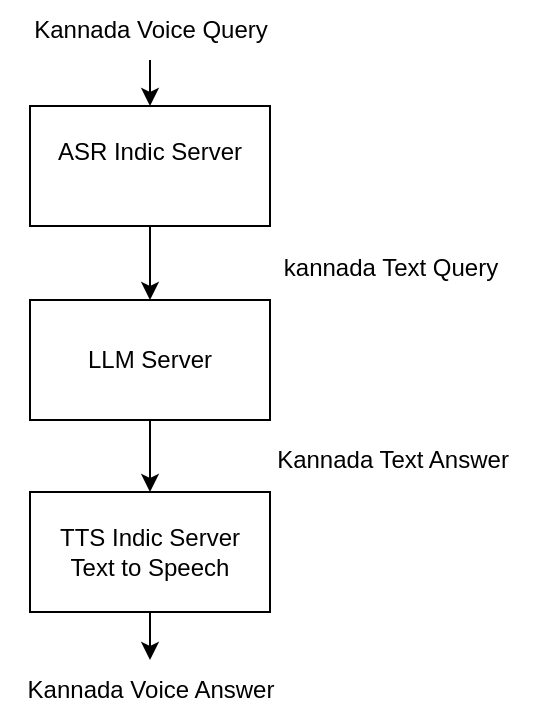 <mxfile version="26.0.16">
  <diagram name="Page-1" id="TjPUEq3-6Y8OgARFmF61">
    <mxGraphModel dx="1364" dy="795" grid="1" gridSize="10" guides="1" tooltips="1" connect="1" arrows="1" fold="1" page="1" pageScale="1" pageWidth="850" pageHeight="1100" math="0" shadow="0">
      <root>
        <mxCell id="0" />
        <mxCell id="1" parent="0" />
        <mxCell id="7NWk5v_2v0UnBuUJUOe5-3" value="" style="edgeStyle=orthogonalEdgeStyle;rounded=0;orthogonalLoop=1;jettySize=auto;html=1;" parent="1" source="7NWk5v_2v0UnBuUJUOe5-1" target="7NWk5v_2v0UnBuUJUOe5-2" edge="1">
          <mxGeometry relative="1" as="geometry" />
        </mxCell>
        <mxCell id="7NWk5v_2v0UnBuUJUOe5-1" value="Kannada Voice Query" style="text;html=1;align=center;verticalAlign=middle;resizable=0;points=[];autosize=1;strokeColor=none;fillColor=none;" parent="1" vertex="1">
          <mxGeometry x="170" y="100" width="140" height="30" as="geometry" />
        </mxCell>
        <mxCell id="0TG9Rx1MB_WgbgwVpx9S-3" value="" style="edgeStyle=orthogonalEdgeStyle;rounded=0;orthogonalLoop=1;jettySize=auto;html=1;" edge="1" parent="1" source="7NWk5v_2v0UnBuUJUOe5-2" target="7NWk5v_2v0UnBuUJUOe5-10">
          <mxGeometry relative="1" as="geometry" />
        </mxCell>
        <mxCell id="7NWk5v_2v0UnBuUJUOe5-2" value="&lt;div&gt;ASR Indic Server&lt;/div&gt;&lt;div&gt;&lt;br&gt;&lt;/div&gt;" style="whiteSpace=wrap;html=1;" parent="1" vertex="1">
          <mxGeometry x="180" y="153" width="120" height="60" as="geometry" />
        </mxCell>
        <mxCell id="7NWk5v_2v0UnBuUJUOe5-9" value="kannada Text Query" style="text;html=1;align=center;verticalAlign=middle;resizable=0;points=[];autosize=1;strokeColor=none;fillColor=none;" parent="1" vertex="1">
          <mxGeometry x="295" y="219" width="130" height="30" as="geometry" />
        </mxCell>
        <mxCell id="0TG9Rx1MB_WgbgwVpx9S-2" value="" style="edgeStyle=orthogonalEdgeStyle;rounded=0;orthogonalLoop=1;jettySize=auto;html=1;" edge="1" parent="1" source="7NWk5v_2v0UnBuUJUOe5-10" target="7NWk5v_2v0UnBuUJUOe5-16">
          <mxGeometry relative="1" as="geometry" />
        </mxCell>
        <mxCell id="7NWk5v_2v0UnBuUJUOe5-10" value="LLM Server" style="whiteSpace=wrap;html=1;rounded=0;" parent="1" vertex="1">
          <mxGeometry x="180" y="250" width="120" height="60" as="geometry" />
        </mxCell>
        <mxCell id="7NWk5v_2v0UnBuUJUOe5-15" value="Kannada Text Answer" style="text;html=1;align=center;verticalAlign=middle;resizable=0;points=[];autosize=1;strokeColor=none;fillColor=none;" parent="1" vertex="1">
          <mxGeometry x="291" y="315" width="140" height="30" as="geometry" />
        </mxCell>
        <mxCell id="0TG9Rx1MB_WgbgwVpx9S-5" value="" style="edgeStyle=orthogonalEdgeStyle;rounded=0;orthogonalLoop=1;jettySize=auto;html=1;" edge="1" parent="1" source="7NWk5v_2v0UnBuUJUOe5-16" target="7NWk5v_2v0UnBuUJUOe5-19">
          <mxGeometry relative="1" as="geometry" />
        </mxCell>
        <mxCell id="7NWk5v_2v0UnBuUJUOe5-16" value="&lt;div&gt;TTS Indic Server&lt;/div&gt;&lt;div&gt;Text to Speech&lt;/div&gt;" style="whiteSpace=wrap;html=1;rounded=0;" parent="1" vertex="1">
          <mxGeometry x="180" y="346" width="120" height="60" as="geometry" />
        </mxCell>
        <mxCell id="7NWk5v_2v0UnBuUJUOe5-19" value="Kannada Voice Answer" style="text;html=1;align=center;verticalAlign=middle;resizable=0;points=[];autosize=1;strokeColor=none;fillColor=none;" parent="1" vertex="1">
          <mxGeometry x="165" y="430" width="150" height="30" as="geometry" />
        </mxCell>
      </root>
    </mxGraphModel>
  </diagram>
</mxfile>

